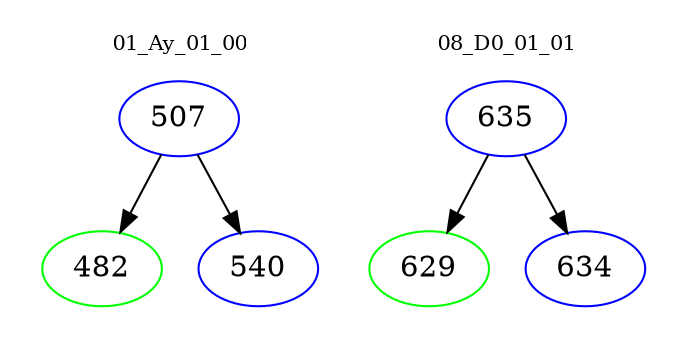 digraph{
subgraph cluster_0 {
color = white
label = "01_Ay_01_00";
fontsize=10;
T0_507 [label="507", color="blue"]
T0_507 -> T0_482 [color="black"]
T0_482 [label="482", color="green"]
T0_507 -> T0_540 [color="black"]
T0_540 [label="540", color="blue"]
}
subgraph cluster_1 {
color = white
label = "08_D0_01_01";
fontsize=10;
T1_635 [label="635", color="blue"]
T1_635 -> T1_629 [color="black"]
T1_629 [label="629", color="green"]
T1_635 -> T1_634 [color="black"]
T1_634 [label="634", color="blue"]
}
}
